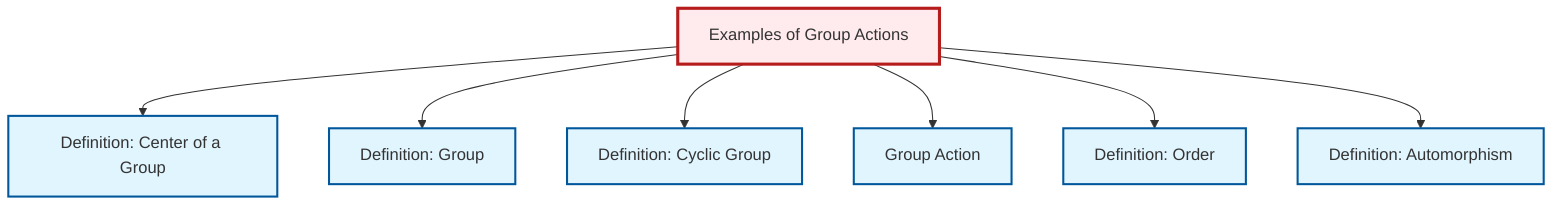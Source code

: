 graph TD
    classDef definition fill:#e1f5fe,stroke:#01579b,stroke-width:2px
    classDef theorem fill:#f3e5f5,stroke:#4a148c,stroke-width:2px
    classDef axiom fill:#fff3e0,stroke:#e65100,stroke-width:2px
    classDef example fill:#e8f5e9,stroke:#1b5e20,stroke-width:2px
    classDef current fill:#ffebee,stroke:#b71c1c,stroke-width:3px
    ex-group-action-examples["Examples of Group Actions"]:::example
    def-automorphism["Definition: Automorphism"]:::definition
    def-group-action["Group Action"]:::definition
    def-center-of-group["Definition: Center of a Group"]:::definition
    def-group["Definition: Group"]:::definition
    def-order["Definition: Order"]:::definition
    def-cyclic-group["Definition: Cyclic Group"]:::definition
    ex-group-action-examples --> def-center-of-group
    ex-group-action-examples --> def-group
    ex-group-action-examples --> def-cyclic-group
    ex-group-action-examples --> def-group-action
    ex-group-action-examples --> def-order
    ex-group-action-examples --> def-automorphism
    class ex-group-action-examples current